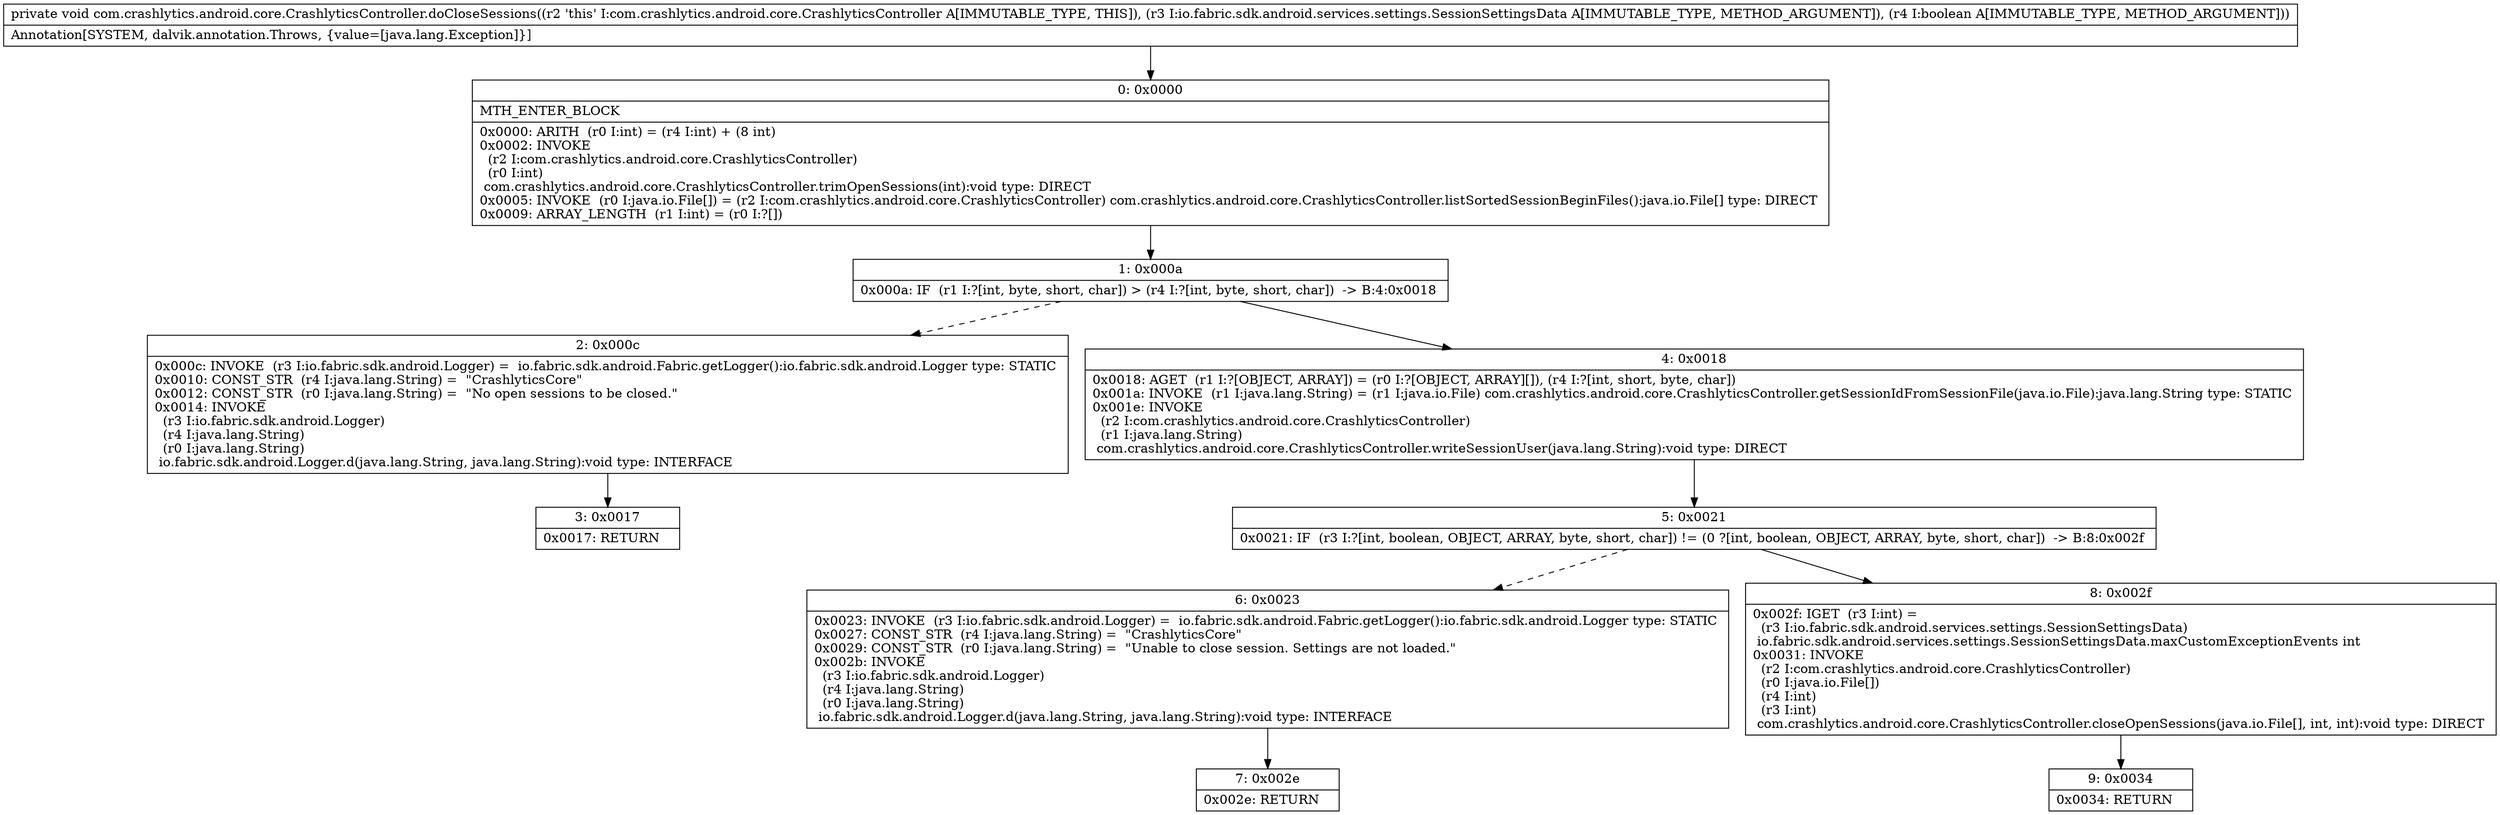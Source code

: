 digraph "CFG forcom.crashlytics.android.core.CrashlyticsController.doCloseSessions(Lio\/fabric\/sdk\/android\/services\/settings\/SessionSettingsData;Z)V" {
Node_0 [shape=record,label="{0\:\ 0x0000|MTH_ENTER_BLOCK\l|0x0000: ARITH  (r0 I:int) = (r4 I:int) + (8 int) \l0x0002: INVOKE  \l  (r2 I:com.crashlytics.android.core.CrashlyticsController)\l  (r0 I:int)\l com.crashlytics.android.core.CrashlyticsController.trimOpenSessions(int):void type: DIRECT \l0x0005: INVOKE  (r0 I:java.io.File[]) = (r2 I:com.crashlytics.android.core.CrashlyticsController) com.crashlytics.android.core.CrashlyticsController.listSortedSessionBeginFiles():java.io.File[] type: DIRECT \l0x0009: ARRAY_LENGTH  (r1 I:int) = (r0 I:?[]) \l}"];
Node_1 [shape=record,label="{1\:\ 0x000a|0x000a: IF  (r1 I:?[int, byte, short, char]) \> (r4 I:?[int, byte, short, char])  \-\> B:4:0x0018 \l}"];
Node_2 [shape=record,label="{2\:\ 0x000c|0x000c: INVOKE  (r3 I:io.fabric.sdk.android.Logger) =  io.fabric.sdk.android.Fabric.getLogger():io.fabric.sdk.android.Logger type: STATIC \l0x0010: CONST_STR  (r4 I:java.lang.String) =  \"CrashlyticsCore\" \l0x0012: CONST_STR  (r0 I:java.lang.String) =  \"No open sessions to be closed.\" \l0x0014: INVOKE  \l  (r3 I:io.fabric.sdk.android.Logger)\l  (r4 I:java.lang.String)\l  (r0 I:java.lang.String)\l io.fabric.sdk.android.Logger.d(java.lang.String, java.lang.String):void type: INTERFACE \l}"];
Node_3 [shape=record,label="{3\:\ 0x0017|0x0017: RETURN   \l}"];
Node_4 [shape=record,label="{4\:\ 0x0018|0x0018: AGET  (r1 I:?[OBJECT, ARRAY]) = (r0 I:?[OBJECT, ARRAY][]), (r4 I:?[int, short, byte, char]) \l0x001a: INVOKE  (r1 I:java.lang.String) = (r1 I:java.io.File) com.crashlytics.android.core.CrashlyticsController.getSessionIdFromSessionFile(java.io.File):java.lang.String type: STATIC \l0x001e: INVOKE  \l  (r2 I:com.crashlytics.android.core.CrashlyticsController)\l  (r1 I:java.lang.String)\l com.crashlytics.android.core.CrashlyticsController.writeSessionUser(java.lang.String):void type: DIRECT \l}"];
Node_5 [shape=record,label="{5\:\ 0x0021|0x0021: IF  (r3 I:?[int, boolean, OBJECT, ARRAY, byte, short, char]) != (0 ?[int, boolean, OBJECT, ARRAY, byte, short, char])  \-\> B:8:0x002f \l}"];
Node_6 [shape=record,label="{6\:\ 0x0023|0x0023: INVOKE  (r3 I:io.fabric.sdk.android.Logger) =  io.fabric.sdk.android.Fabric.getLogger():io.fabric.sdk.android.Logger type: STATIC \l0x0027: CONST_STR  (r4 I:java.lang.String) =  \"CrashlyticsCore\" \l0x0029: CONST_STR  (r0 I:java.lang.String) =  \"Unable to close session. Settings are not loaded.\" \l0x002b: INVOKE  \l  (r3 I:io.fabric.sdk.android.Logger)\l  (r4 I:java.lang.String)\l  (r0 I:java.lang.String)\l io.fabric.sdk.android.Logger.d(java.lang.String, java.lang.String):void type: INTERFACE \l}"];
Node_7 [shape=record,label="{7\:\ 0x002e|0x002e: RETURN   \l}"];
Node_8 [shape=record,label="{8\:\ 0x002f|0x002f: IGET  (r3 I:int) = \l  (r3 I:io.fabric.sdk.android.services.settings.SessionSettingsData)\l io.fabric.sdk.android.services.settings.SessionSettingsData.maxCustomExceptionEvents int \l0x0031: INVOKE  \l  (r2 I:com.crashlytics.android.core.CrashlyticsController)\l  (r0 I:java.io.File[])\l  (r4 I:int)\l  (r3 I:int)\l com.crashlytics.android.core.CrashlyticsController.closeOpenSessions(java.io.File[], int, int):void type: DIRECT \l}"];
Node_9 [shape=record,label="{9\:\ 0x0034|0x0034: RETURN   \l}"];
MethodNode[shape=record,label="{private void com.crashlytics.android.core.CrashlyticsController.doCloseSessions((r2 'this' I:com.crashlytics.android.core.CrashlyticsController A[IMMUTABLE_TYPE, THIS]), (r3 I:io.fabric.sdk.android.services.settings.SessionSettingsData A[IMMUTABLE_TYPE, METHOD_ARGUMENT]), (r4 I:boolean A[IMMUTABLE_TYPE, METHOD_ARGUMENT]))  | Annotation[SYSTEM, dalvik.annotation.Throws, \{value=[java.lang.Exception]\}]\l}"];
MethodNode -> Node_0;
Node_0 -> Node_1;
Node_1 -> Node_2[style=dashed];
Node_1 -> Node_4;
Node_2 -> Node_3;
Node_4 -> Node_5;
Node_5 -> Node_6[style=dashed];
Node_5 -> Node_8;
Node_6 -> Node_7;
Node_8 -> Node_9;
}

